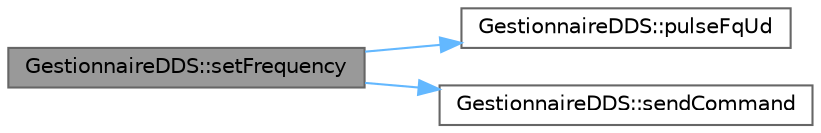 digraph "GestionnaireDDS::setFrequency"
{
 // INTERACTIVE_SVG=YES
 // LATEX_PDF_SIZE
  bgcolor="transparent";
  edge [fontname=Helvetica,fontsize=10,labelfontname=Helvetica,labelfontsize=10];
  node [fontname=Helvetica,fontsize=10,shape=box,height=0.2,width=0.4];
  rankdir="LR";
  Node1 [id="Node000001",label="GestionnaireDDS::setFrequency",height=0.2,width=0.4,color="gray40", fillcolor="grey60", style="filled", fontcolor="black",tooltip="Donne l'ordre au DDS de produire une fréquence précise."];
  Node1 -> Node2 [id="edge1_Node000001_Node000002",color="steelblue1",style="solid",tooltip=" "];
  Node2 [id="Node000002",label="GestionnaireDDS::pulseFqUd",height=0.2,width=0.4,color="grey40", fillcolor="white", style="filled",URL="$dc/d01/class_gestionnaire_d_d_s.html#ab30c233acb64fda98f7560fb8f1508d0",tooltip="Valide la nouvelle fréquence."];
  Node1 -> Node3 [id="edge2_Node000001_Node000003",color="steelblue1",style="solid",tooltip=" "];
  Node3 [id="Node000003",label="GestionnaireDDS::sendCommand",height=0.2,width=0.4,color="grey40", fillcolor="white", style="filled",URL="$dc/d01/class_gestionnaire_d_d_s.html#a58ed6fda0f23c33d40e352b35127bd94",tooltip="Envoie un \"mot de code\" de 40 bits au DDS."];
}
